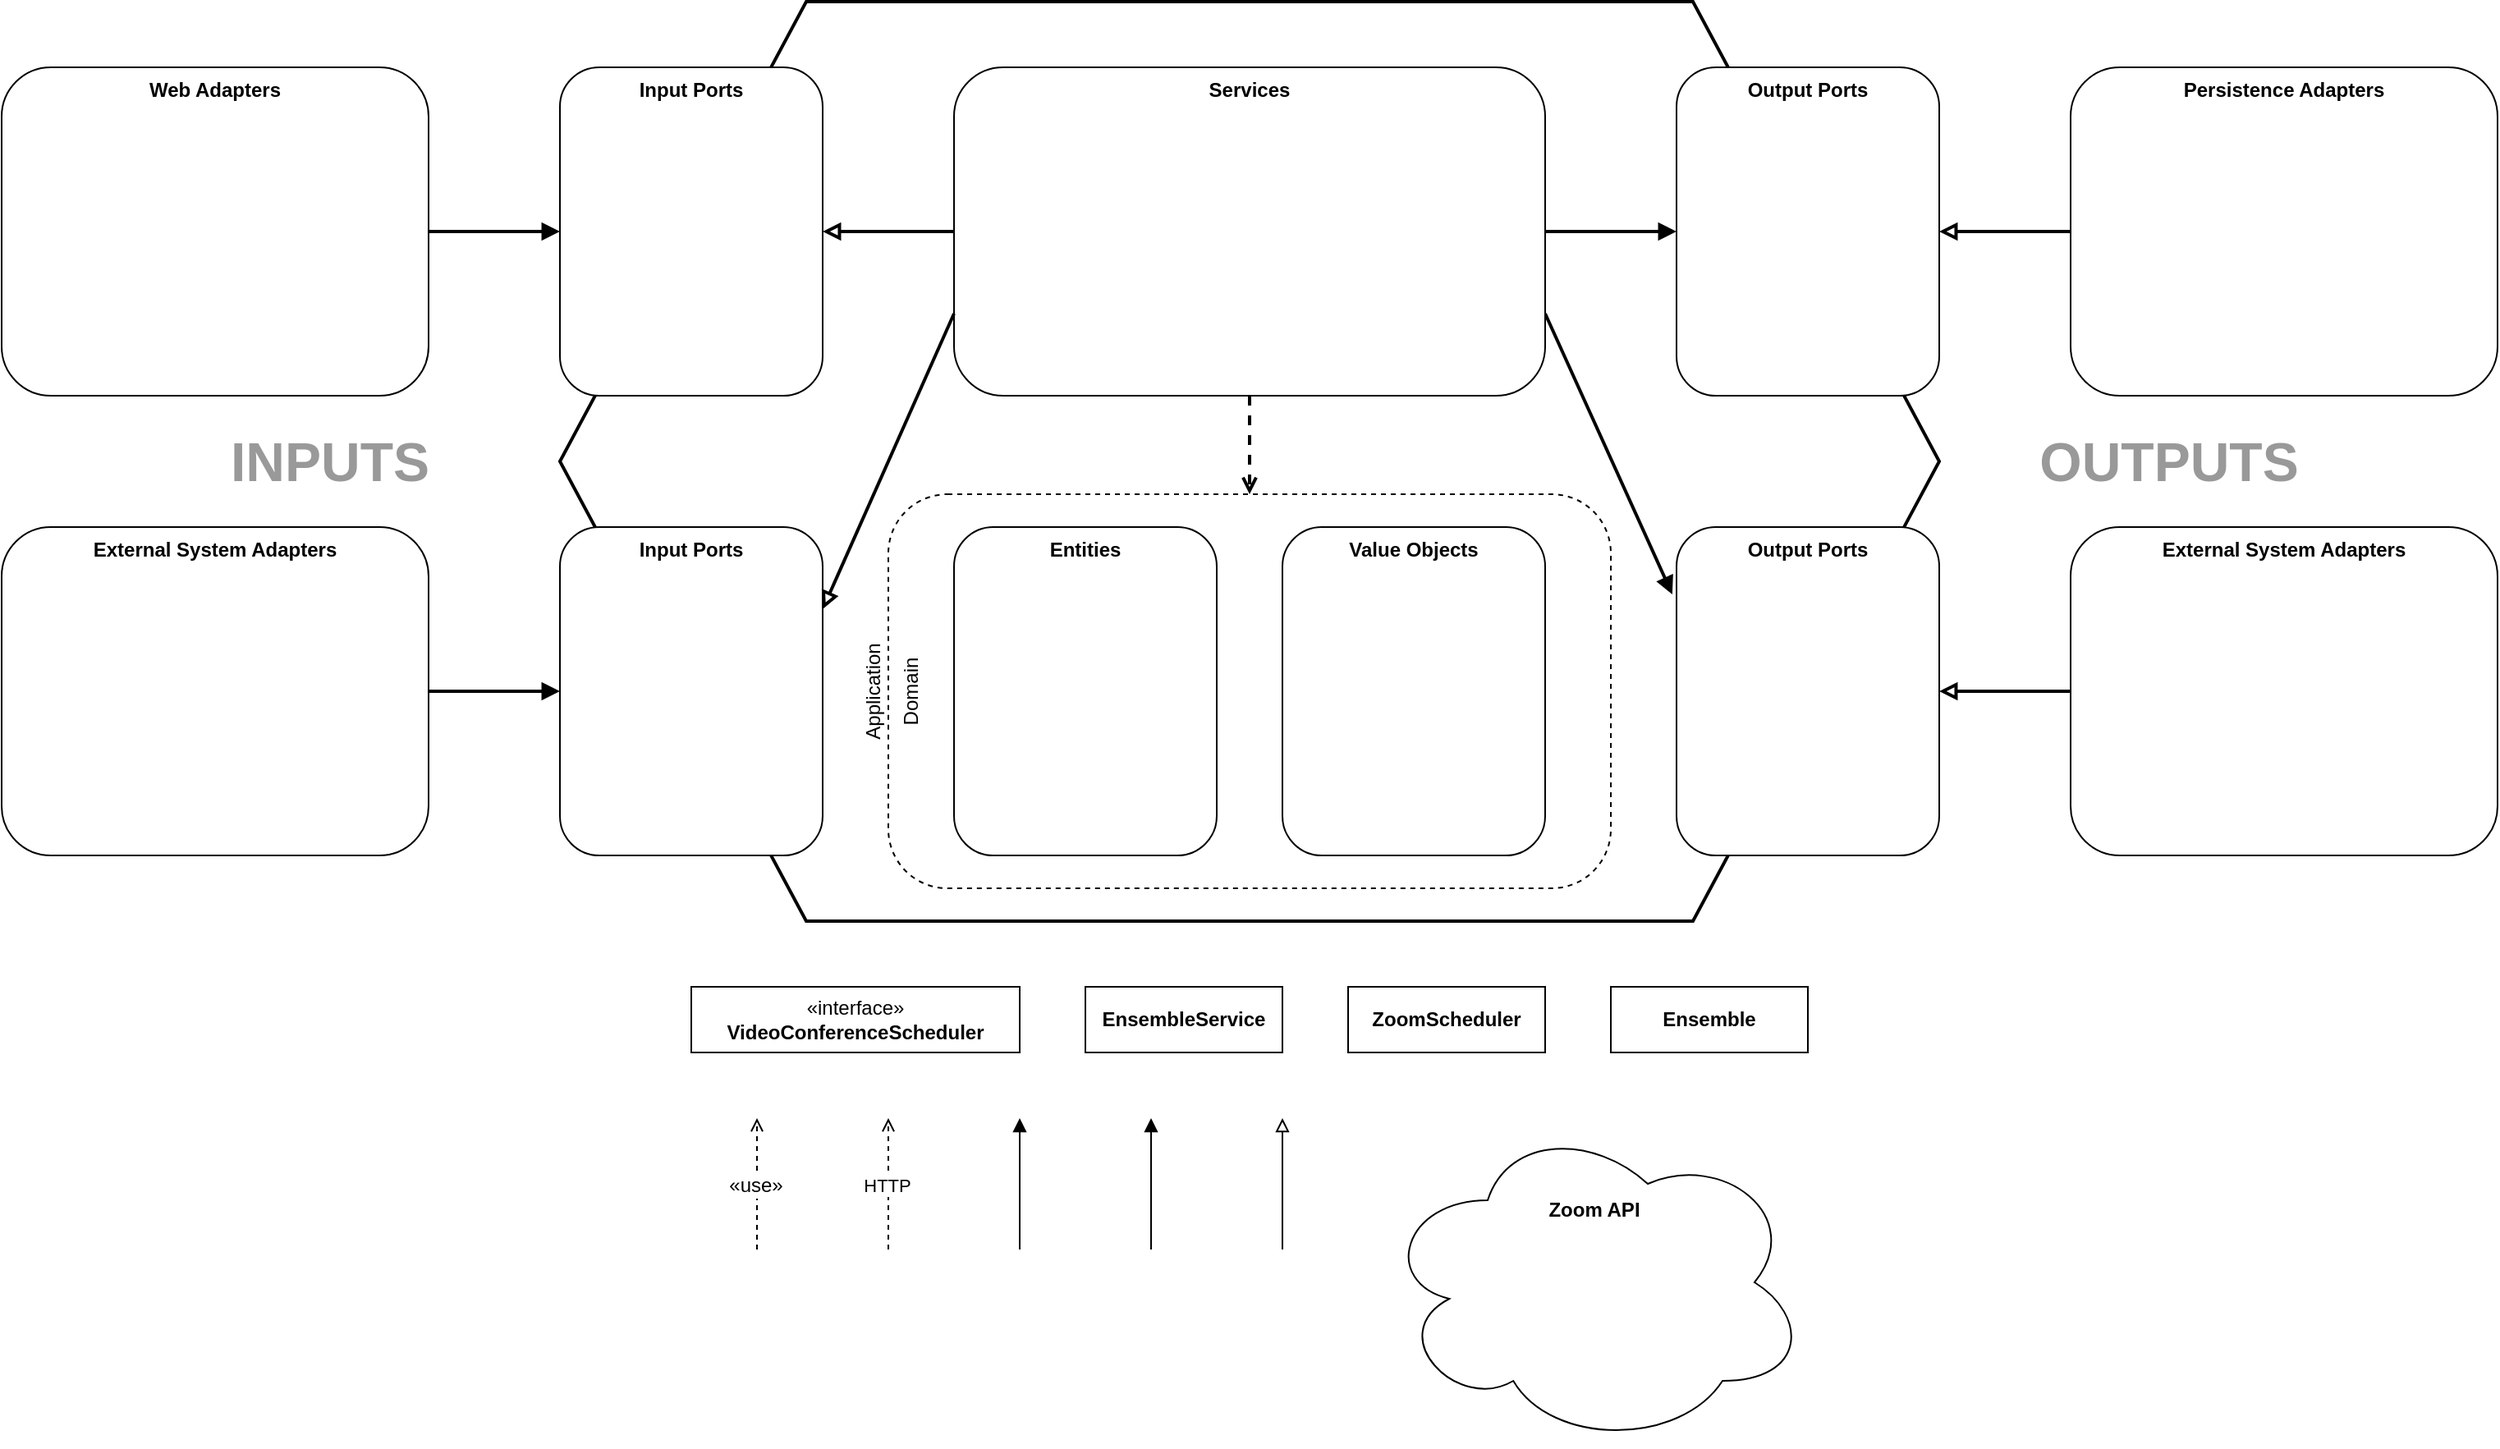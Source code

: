 <mxfile version="26.0.16">
  <diagram name="Page-1" id="-hfQYTGBIGC2IBwUTKeI">
    <mxGraphModel dx="1882" dy="801" grid="1" gridSize="10" guides="0" tooltips="1" connect="1" arrows="0" fold="1" page="0" pageScale="1" pageWidth="827" pageHeight="1169" math="0" shadow="0">
      <root>
        <mxCell id="0" />
        <mxCell id="1" value="Hexagon" style="locked=1;" parent="0" />
        <mxCell id="qZ0eZMEyJfM4uQIMgLbZ-5" value="" style="group;movable=1;resizable=1;rotatable=1;deletable=1;editable=1;locked=0;connectable=1;cloneable=0;" parent="1" vertex="1" connectable="0">
          <mxGeometry x="-140" y="240" width="1520" height="560" as="geometry" />
        </mxCell>
        <mxCell id="qZ0eZMEyJfM4uQIMgLbZ-3" value="" style="endArrow=block;html=1;rounded=0;strokeWidth=2;endFill=1;entryX=0;entryY=0.5;entryDx=0;entryDy=0;movable=1;cloneable=0;deletable=1;editable=1;resizable=1;rotatable=1;locked=0;connectable=1;exitX=1;exitY=0.5;exitDx=0;exitDy=0;" parent="qZ0eZMEyJfM4uQIMgLbZ-5" source="qZ0eZMEyJfM4uQIMgLbZ-2" target="qZ0eZMEyJfM4uQIMgLbZ-1" edge="1">
          <mxGeometry width="50" height="50" relative="1" as="geometry">
            <mxPoint x="250" y="270" as="sourcePoint" />
            <mxPoint x="330" y="270" as="targetPoint" />
          </mxGeometry>
        </mxCell>
        <mxCell id="WYxq5w56mi98Xdl97QRf-30" value="&lt;b&gt;External System Adapters&lt;/b&gt;" style="html=1;whiteSpace=wrap;rounded=1;horizontal=1;verticalAlign=top;movable=1;cloneable=0;deletable=1;connectable=1;allowArrows=0;resizable=1;rotatable=1;recursiveResize=0;expand=0;container=1;collapsible=0;dropTarget=1;editable=1;locked=0;" parent="qZ0eZMEyJfM4uQIMgLbZ-5" vertex="1">
          <mxGeometry x="1260" y="320" width="260" height="200" as="geometry" />
        </mxCell>
        <mxCell id="WYxq5w56mi98Xdl97QRf-29" value="&lt;b&gt;Persistence Adapters&lt;/b&gt;" style="html=1;whiteSpace=wrap;rounded=1;horizontal=1;verticalAlign=top;movable=1;cloneable=0;deletable=1;connectable=1;allowArrows=0;resizable=1;rotatable=1;recursiveResize=0;expand=0;container=1;collapsible=0;dropTarget=1;editable=1;locked=0;" parent="qZ0eZMEyJfM4uQIMgLbZ-5" vertex="1">
          <mxGeometry x="1260" y="40" width="260" height="200" as="geometry" />
        </mxCell>
        <mxCell id="WYxq5w56mi98Xdl97QRf-25" value="&lt;b&gt;Web Adapters&lt;/b&gt;" style="html=1;whiteSpace=wrap;rounded=1;horizontal=1;verticalAlign=top;movable=1;cloneable=0;deletable=1;connectable=1;allowArrows=0;resizable=1;rotatable=1;container=1;collapsible=0;recursiveResize=0;expand=0;dropTarget=1;editable=1;locked=0;" parent="qZ0eZMEyJfM4uQIMgLbZ-5" vertex="1">
          <mxGeometry y="40" width="260" height="200" as="geometry" />
        </mxCell>
        <mxCell id="jC72QDiSUMgHh-S-kuxz-1" value="" style="shape=hexagon;perimeter=hexagonPerimeter2;whiteSpace=wrap;html=1;fixedSize=1;size=150;strokeWidth=2;fillColor=none;recursiveResize=0;connectable=1;editable=1;movable=1;resizable=1;rotatable=1;deletable=1;locked=0;allowArrows=0;cloneable=0;pointerEvents=0;expand=0;" parent="qZ0eZMEyJfM4uQIMgLbZ-5" vertex="1">
          <mxGeometry x="340" width="840" height="560" as="geometry" />
        </mxCell>
        <mxCell id="WYxq5w56mi98Xdl97QRf-21" value="" style="group;movable=1;cloneable=0;deletable=1;editable=1;resizable=1;rotatable=1;locked=0;connectable=1;" parent="qZ0eZMEyJfM4uQIMgLbZ-5" vertex="1" connectable="0">
          <mxGeometry x="500" y="380" width="80" height="80" as="geometry" />
        </mxCell>
        <mxCell id="WYxq5w56mi98Xdl97QRf-18" value="Application" style="text;html=1;align=center;verticalAlign=bottom;whiteSpace=wrap;rounded=0;horizontal=0;movable=1;cloneable=0;deletable=1;editable=1;resizable=1;rotatable=1;locked=0;connectable=1;" parent="WYxq5w56mi98Xdl97QRf-21" vertex="1">
          <mxGeometry width="40" height="80" as="geometry" />
        </mxCell>
        <mxCell id="WYxq5w56mi98Xdl97QRf-19" value="Domain" style="text;html=1;align=center;verticalAlign=top;whiteSpace=wrap;rounded=0;horizontal=0;movable=1;cloneable=0;deletable=1;editable=1;resizable=1;rotatable=1;locked=0;connectable=1;" parent="WYxq5w56mi98Xdl97QRf-21" vertex="1">
          <mxGeometry x="40" width="40" height="80" as="geometry" />
        </mxCell>
        <mxCell id="WYxq5w56mi98Xdl97QRf-17" value="" style="rounded=1;whiteSpace=wrap;html=1;fillColor=none;dashed=1;container=1;collapsible=0;recursiveResize=0;movable=1;cloneable=0;deletable=1;connectable=1;allowArrows=0;dropTarget=0;resizable=1;rotatable=1;pointerEvents=0;expand=0;editable=1;locked=0;" parent="qZ0eZMEyJfM4uQIMgLbZ-5" vertex="1">
          <mxGeometry x="540" y="300" width="440" height="240" as="geometry" />
        </mxCell>
        <mxCell id="WYxq5w56mi98Xdl97QRf-14" value="&lt;b&gt;Entities&lt;/b&gt;" style="rounded=1;whiteSpace=wrap;html=1;verticalAlign=top;container=1;recursiveResize=0;autosize=0;rotatable=1;deletable=1;collapsible=0;movable=1;cloneable=0;connectable=1;allowArrows=0;resizable=1;dropTarget=1;editable=1;locked=0;" parent="WYxq5w56mi98Xdl97QRf-17" vertex="1">
          <mxGeometry x="40" y="20" width="160" height="200" as="geometry">
            <mxRectangle x="400" y="220" width="80" height="30" as="alternateBounds" />
          </mxGeometry>
        </mxCell>
        <mxCell id="WYxq5w56mi98Xdl97QRf-15" value="&lt;b&gt;Value Objects&lt;/b&gt;" style="rounded=1;whiteSpace=wrap;html=1;verticalAlign=top;container=1;recursiveResize=0;autosize=0;rotatable=1;deletable=1;collapsible=0;movable=1;cloneable=0;connectable=1;allowArrows=0;resizable=1;expand=0;dropTarget=1;editable=1;locked=0;" parent="WYxq5w56mi98Xdl97QRf-17" vertex="1">
          <mxGeometry x="240" y="20" width="160" height="200" as="geometry">
            <mxRectangle x="400" y="220" width="80" height="30" as="alternateBounds" />
          </mxGeometry>
        </mxCell>
        <mxCell id="WYxq5w56mi98Xdl97QRf-28" value="&lt;b&gt;Output Ports&lt;/b&gt;" style="html=1;whiteSpace=wrap;rounded=1;horizontal=1;verticalAlign=top;movable=1;cloneable=0;deletable=1;connectable=1;allowArrows=0;resizable=1;rotatable=1;recursiveResize=0;expand=0;container=1;dropTarget=1;collapsible=0;editable=1;locked=0;" parent="qZ0eZMEyJfM4uQIMgLbZ-5" vertex="1">
          <mxGeometry x="1020" y="320" width="160" height="200" as="geometry" />
        </mxCell>
        <mxCell id="WYxq5w56mi98Xdl97QRf-27" value="&lt;b&gt;Output Ports&lt;/b&gt;" style="html=1;whiteSpace=wrap;rounded=1;horizontal=1;verticalAlign=top;movable=1;cloneable=0;deletable=1;connectable=1;allowArrows=0;resizable=1;rotatable=1;dropTarget=1;expand=0;recursiveResize=0;container=1;collapsible=0;editable=1;locked=0;" parent="qZ0eZMEyJfM4uQIMgLbZ-5" vertex="1">
          <mxGeometry x="1020" y="40" width="160" height="200" as="geometry" />
        </mxCell>
        <mxCell id="WYxq5w56mi98Xdl97QRf-26" value="&lt;b&gt;Input Ports&lt;/b&gt;" style="html=1;whiteSpace=wrap;rounded=1;horizontal=1;verticalAlign=top;movable=1;cloneable=0;deletable=1;connectable=1;allowArrows=0;resizable=1;rotatable=1;container=1;collapsible=0;recursiveResize=0;expand=0;dropTarget=1;editable=1;locked=0;" parent="qZ0eZMEyJfM4uQIMgLbZ-5" vertex="1">
          <mxGeometry x="340" y="40" width="160" height="200" as="geometry" />
        </mxCell>
        <mxCell id="WYxq5w56mi98Xdl97QRf-33" value="" style="endArrow=block;html=1;rounded=0;strokeWidth=2;endFill=1;exitX=1;exitY=0.5;exitDx=0;exitDy=0;entryX=0;entryY=0.5;entryDx=0;entryDy=0;movable=1;cloneable=0;deletable=1;editable=1;resizable=1;rotatable=1;locked=0;connectable=1;" parent="qZ0eZMEyJfM4uQIMgLbZ-5" source="WYxq5w56mi98Xdl97QRf-25" target="WYxq5w56mi98Xdl97QRf-26" edge="1">
          <mxGeometry width="50" height="50" relative="1" as="geometry">
            <mxPoint x="200" y="420" as="sourcePoint" />
            <mxPoint x="230" y="360" as="targetPoint" />
          </mxGeometry>
        </mxCell>
        <mxCell id="WYxq5w56mi98Xdl97QRf-34" value="" style="endArrow=block;html=1;rounded=0;strokeWidth=2;endFill=1;entryX=0;entryY=0.5;entryDx=0;entryDy=0;exitX=1;exitY=0.5;exitDx=0;exitDy=0;movable=1;cloneable=0;deletable=1;editable=1;resizable=1;rotatable=1;locked=0;connectable=1;" parent="qZ0eZMEyJfM4uQIMgLbZ-5" source="jC72QDiSUMgHh-S-kuxz-7" target="WYxq5w56mi98Xdl97QRf-27" edge="1">
          <mxGeometry width="50" height="50" relative="1" as="geometry">
            <mxPoint x="1090" y="-50" as="sourcePoint" />
            <mxPoint x="1170" y="-50" as="targetPoint" />
          </mxGeometry>
        </mxCell>
        <mxCell id="WYxq5w56mi98Xdl97QRf-35" value="" style="endArrow=block;html=1;rounded=0;strokeWidth=2;endFill=1;entryX=-0.016;entryY=0.205;entryDx=0;entryDy=0;exitX=1;exitY=0.75;exitDx=0;exitDy=0;entryPerimeter=0;movable=1;cloneable=0;deletable=1;editable=1;resizable=1;rotatable=1;locked=0;connectable=1;" parent="qZ0eZMEyJfM4uQIMgLbZ-5" source="jC72QDiSUMgHh-S-kuxz-7" target="WYxq5w56mi98Xdl97QRf-28" edge="1">
          <mxGeometry width="50" height="50" relative="1" as="geometry">
            <mxPoint x="1140" y="-10" as="sourcePoint" />
            <mxPoint x="1030" y="150" as="targetPoint" />
          </mxGeometry>
        </mxCell>
        <mxCell id="jC72QDiSUMgHh-S-kuxz-7" value="&lt;b&gt;Services&lt;/b&gt;" style="rounded=1;whiteSpace=wrap;html=1;verticalAlign=top;container=1;recursiveResize=0;autosize=0;rotatable=1;deletable=1;collapsible=0;dropTarget=1;movable=1;cloneable=0;connectable=1;allowArrows=0;resizable=1;editable=1;locked=0;expand=0;" parent="qZ0eZMEyJfM4uQIMgLbZ-5" vertex="1">
          <mxGeometry x="580" y="40" width="360" height="200" as="geometry">
            <mxRectangle x="400" y="220" width="80" height="30" as="alternateBounds" />
          </mxGeometry>
        </mxCell>
        <mxCell id="WYxq5w56mi98Xdl97QRf-37" value="" style="endArrow=open;html=1;rounded=0;strokeWidth=2;endFill=0;movable=1;cloneable=0;deletable=1;editable=1;resizable=1;rotatable=1;locked=0;connectable=1;exitX=0.5;exitY=1;exitDx=0;exitDy=0;entryX=0.5;entryY=0;entryDx=0;entryDy=0;dashed=1;" parent="qZ0eZMEyJfM4uQIMgLbZ-5" source="jC72QDiSUMgHh-S-kuxz-7" target="WYxq5w56mi98Xdl97QRf-17" edge="1">
          <mxGeometry width="50" height="50" relative="1" as="geometry">
            <mxPoint x="660" y="640" as="sourcePoint" />
            <mxPoint x="690" y="630" as="targetPoint" />
          </mxGeometry>
        </mxCell>
        <mxCell id="WYxq5w56mi98Xdl97QRf-39" value="" style="endArrow=block;html=1;rounded=0;strokeWidth=2;endFill=0;exitX=0;exitY=0.5;exitDx=0;exitDy=0;entryX=1;entryY=0.5;entryDx=0;entryDy=0;movable=1;cloneable=0;deletable=1;editable=1;resizable=1;rotatable=1;locked=0;connectable=1;" parent="qZ0eZMEyJfM4uQIMgLbZ-5" source="WYxq5w56mi98Xdl97QRf-29" target="WYxq5w56mi98Xdl97QRf-27" edge="1">
          <mxGeometry width="50" height="50" relative="1" as="geometry">
            <mxPoint x="1100" y="-80" as="sourcePoint" />
            <mxPoint x="1180" y="-80" as="targetPoint" />
          </mxGeometry>
        </mxCell>
        <mxCell id="WYxq5w56mi98Xdl97QRf-40" value="" style="endArrow=block;html=1;rounded=0;strokeWidth=2;endFill=0;exitX=0;exitY=0.5;exitDx=0;exitDy=0;entryX=1;entryY=0.5;entryDx=0;entryDy=0;movable=1;cloneable=0;deletable=1;editable=1;resizable=1;rotatable=1;locked=0;connectable=1;" parent="qZ0eZMEyJfM4uQIMgLbZ-5" source="WYxq5w56mi98Xdl97QRf-30" target="WYxq5w56mi98Xdl97QRf-28" edge="1">
          <mxGeometry width="50" height="50" relative="1" as="geometry">
            <mxPoint x="1250" y="440" as="sourcePoint" />
            <mxPoint x="1170" y="440" as="targetPoint" />
          </mxGeometry>
        </mxCell>
        <mxCell id="WYxq5w56mi98Xdl97QRf-41" value="" style="endArrow=block;html=1;rounded=0;strokeWidth=2;endFill=0;exitX=0;exitY=0.5;exitDx=0;exitDy=0;entryX=1;entryY=0.5;entryDx=0;entryDy=0;movable=1;cloneable=0;deletable=1;editable=1;resizable=1;rotatable=1;locked=0;connectable=1;" parent="qZ0eZMEyJfM4uQIMgLbZ-5" source="jC72QDiSUMgHh-S-kuxz-7" target="WYxq5w56mi98Xdl97QRf-26" edge="1">
          <mxGeometry width="50" height="50" relative="1" as="geometry">
            <mxPoint x="570" y="130" as="sourcePoint" />
            <mxPoint x="490" y="130" as="targetPoint" />
          </mxGeometry>
        </mxCell>
        <mxCell id="qZ0eZMEyJfM4uQIMgLbZ-1" value="&lt;b&gt;Input Ports&lt;/b&gt;" style="html=1;whiteSpace=wrap;rounded=1;horizontal=1;verticalAlign=top;movable=1;cloneable=0;deletable=1;connectable=1;allowArrows=0;resizable=1;rotatable=1;container=1;collapsible=0;recursiveResize=0;expand=0;dropTarget=1;editable=1;locked=0;" parent="qZ0eZMEyJfM4uQIMgLbZ-5" vertex="1">
          <mxGeometry x="340" y="320" width="160" height="200" as="geometry" />
        </mxCell>
        <mxCell id="qZ0eZMEyJfM4uQIMgLbZ-2" value="&lt;b&gt;External System Adapters&lt;/b&gt;" style="html=1;whiteSpace=wrap;rounded=1;horizontal=1;verticalAlign=top;movable=1;cloneable=0;deletable=1;connectable=1;allowArrows=0;resizable=1;rotatable=1;container=1;collapsible=0;recursiveResize=0;expand=0;dropTarget=1;editable=1;locked=0;" parent="qZ0eZMEyJfM4uQIMgLbZ-5" vertex="1">
          <mxGeometry y="320" width="260" height="200" as="geometry" />
        </mxCell>
        <mxCell id="qZ0eZMEyJfM4uQIMgLbZ-4" value="" style="endArrow=block;html=1;rounded=0;strokeWidth=2;endFill=0;exitX=0;exitY=0.75;exitDx=0;exitDy=0;movable=1;cloneable=0;deletable=1;editable=1;resizable=1;rotatable=1;locked=0;connectable=1;entryX=1;entryY=0.25;entryDx=0;entryDy=0;" parent="qZ0eZMEyJfM4uQIMgLbZ-5" source="jC72QDiSUMgHh-S-kuxz-7" target="qZ0eZMEyJfM4uQIMgLbZ-1" edge="1">
          <mxGeometry width="50" height="50" relative="1" as="geometry">
            <mxPoint x="590" y="150" as="sourcePoint" />
            <mxPoint x="510" y="150" as="targetPoint" />
          </mxGeometry>
        </mxCell>
        <mxCell id="DghSQyZubEuZ2iHZ5HKE-2" value="&lt;font style=&quot;font-size: 33px; font-style: normal;&quot;&gt;INPUTS&lt;/font&gt;" style="text;html=1;align=center;verticalAlign=middle;whiteSpace=wrap;rounded=0;fontStyle=3;fontColor=#999999;labelBackgroundColor=none;textShadow=0;" parent="1" vertex="1">
          <mxGeometry x="-40" y="480" width="200" height="80" as="geometry" />
        </mxCell>
        <mxCell id="DghSQyZubEuZ2iHZ5HKE-3" value="&lt;font style=&quot;font-size: 33px; font-style: normal;&quot;&gt;OUTPUTS&lt;/font&gt;" style="text;html=1;align=center;verticalAlign=middle;whiteSpace=wrap;rounded=0;fontStyle=3;fontColor=#999999;labelBackgroundColor=none;textShadow=0;" parent="1" vertex="1">
          <mxGeometry x="1080" y="480" width="200" height="80" as="geometry" />
        </mxCell>
        <mxCell id="qZ0eZMEyJfM4uQIMgLbZ-8" value="Classes" style="" parent="0" />
        <mxCell id="jT7z8qOBedk_gwqTqXHK-2" value="«interface»&lt;br&gt;&lt;b&gt;VideoConferenceScheduler&lt;/b&gt;" style="html=1;whiteSpace=wrap;resizable=0;deletable=0;rotatable=0;" parent="qZ0eZMEyJfM4uQIMgLbZ-8" vertex="1">
          <mxGeometry x="280" y="840" width="200" height="40" as="geometry" />
        </mxCell>
        <mxCell id="jT7z8qOBedk_gwqTqXHK-6" value="&lt;b&gt;ZoomScheduler&lt;/b&gt;" style="html=1;whiteSpace=wrap;resizable=0;deletable=0;rotatable=0;" parent="qZ0eZMEyJfM4uQIMgLbZ-8" vertex="1">
          <mxGeometry x="680" y="840" width="120" height="40" as="geometry" />
        </mxCell>
        <mxCell id="jT7z8qOBedk_gwqTqXHK-8" value="&lt;b&gt;EnsembleService&lt;/b&gt;" style="html=1;whiteSpace=wrap;resizable=0;deletable=0;rotatable=0;" parent="qZ0eZMEyJfM4uQIMgLbZ-8" vertex="1">
          <mxGeometry x="520" y="840" width="120" height="40" as="geometry" />
        </mxCell>
        <mxCell id="jT7z8qOBedk_gwqTqXHK-9" value="&lt;b&gt;&lt;span style=&quot;font-style: normal;&quot;&gt;Zoom API&lt;/span&gt;&lt;/b&gt;" style="ellipse;shape=cloud;whiteSpace=wrap;html=1;horizontal=1;verticalAlign=top;fontStyle=2;spacingTop=42;resizable=0;deletable=0;rotatable=0;" parent="qZ0eZMEyJfM4uQIMgLbZ-8" vertex="1">
          <mxGeometry x="700" y="920" width="260" height="200" as="geometry" />
        </mxCell>
        <mxCell id="jT7z8qOBedk_gwqTqXHK-10" value="" style="endArrow=block;html=1;rounded=0;endFill=1;" parent="qZ0eZMEyJfM4uQIMgLbZ-8" edge="1">
          <mxGeometry width="50" height="50" relative="1" as="geometry">
            <mxPoint x="480" y="1000" as="sourcePoint" />
            <mxPoint x="480" y="920" as="targetPoint" />
          </mxGeometry>
        </mxCell>
        <mxCell id="jT7z8qOBedk_gwqTqXHK-11" value="" style="endArrow=block;html=1;rounded=0;endFill=0;" parent="qZ0eZMEyJfM4uQIMgLbZ-8" edge="1">
          <mxGeometry width="50" height="50" relative="1" as="geometry">
            <mxPoint x="640" y="1000" as="sourcePoint" />
            <mxPoint x="640" y="920" as="targetPoint" />
          </mxGeometry>
        </mxCell>
        <mxCell id="jT7z8qOBedk_gwqTqXHK-12" value="" style="endArrow=open;html=1;rounded=0;endFill=0;dashed=1;" parent="qZ0eZMEyJfM4uQIMgLbZ-8" edge="1">
          <mxGeometry width="50" height="50" relative="1" as="geometry">
            <mxPoint x="400" y="1000" as="sourcePoint" />
            <mxPoint x="400" y="920" as="targetPoint" />
          </mxGeometry>
        </mxCell>
        <mxCell id="jT7z8qOBedk_gwqTqXHK-13" value="HTTP" style="edgeLabel;html=1;align=center;verticalAlign=middle;resizable=0;points=[];" parent="jT7z8qOBedk_gwqTqXHK-12" vertex="1" connectable="0">
          <mxGeometry x="-0.025" y="2" relative="1" as="geometry">
            <mxPoint x="1" as="offset" />
          </mxGeometry>
        </mxCell>
        <mxCell id="afUNWZxvSuAQ3O2gbJk9-1" value="" style="endArrow=open;html=1;rounded=0;endFill=0;dashed=1;" parent="qZ0eZMEyJfM4uQIMgLbZ-8" edge="1">
          <mxGeometry width="50" height="50" relative="1" as="geometry">
            <mxPoint x="320" y="1000" as="sourcePoint" />
            <mxPoint x="320" y="920" as="targetPoint" />
          </mxGeometry>
        </mxCell>
        <mxCell id="afUNWZxvSuAQ3O2gbJk9-2" value="&lt;span style=&quot;font-size: 12px; text-wrap-mode: wrap;&quot;&gt;«use»&lt;/span&gt;" style="edgeLabel;html=1;align=center;verticalAlign=middle;resizable=0;points=[];" parent="afUNWZxvSuAQ3O2gbJk9-1" vertex="1" connectable="0">
          <mxGeometry x="-0.025" y="2" relative="1" as="geometry">
            <mxPoint x="1" as="offset" />
          </mxGeometry>
        </mxCell>
        <mxCell id="afUNWZxvSuAQ3O2gbJk9-3" value="&lt;b&gt;Ensemble&lt;/b&gt;" style="html=1;whiteSpace=wrap;resizable=0;deletable=0;rotatable=0;" parent="qZ0eZMEyJfM4uQIMgLbZ-8" vertex="1">
          <mxGeometry x="840" y="840" width="120" height="40" as="geometry" />
        </mxCell>
        <mxCell id="afUNWZxvSuAQ3O2gbJk9-4" value="" style="endArrow=block;html=1;rounded=0;endFill=1;" parent="qZ0eZMEyJfM4uQIMgLbZ-8" edge="1">
          <mxGeometry width="50" height="50" relative="1" as="geometry">
            <mxPoint x="560" y="1000" as="sourcePoint" />
            <mxPoint x="560" y="920" as="targetPoint" />
          </mxGeometry>
        </mxCell>
      </root>
    </mxGraphModel>
  </diagram>
</mxfile>

